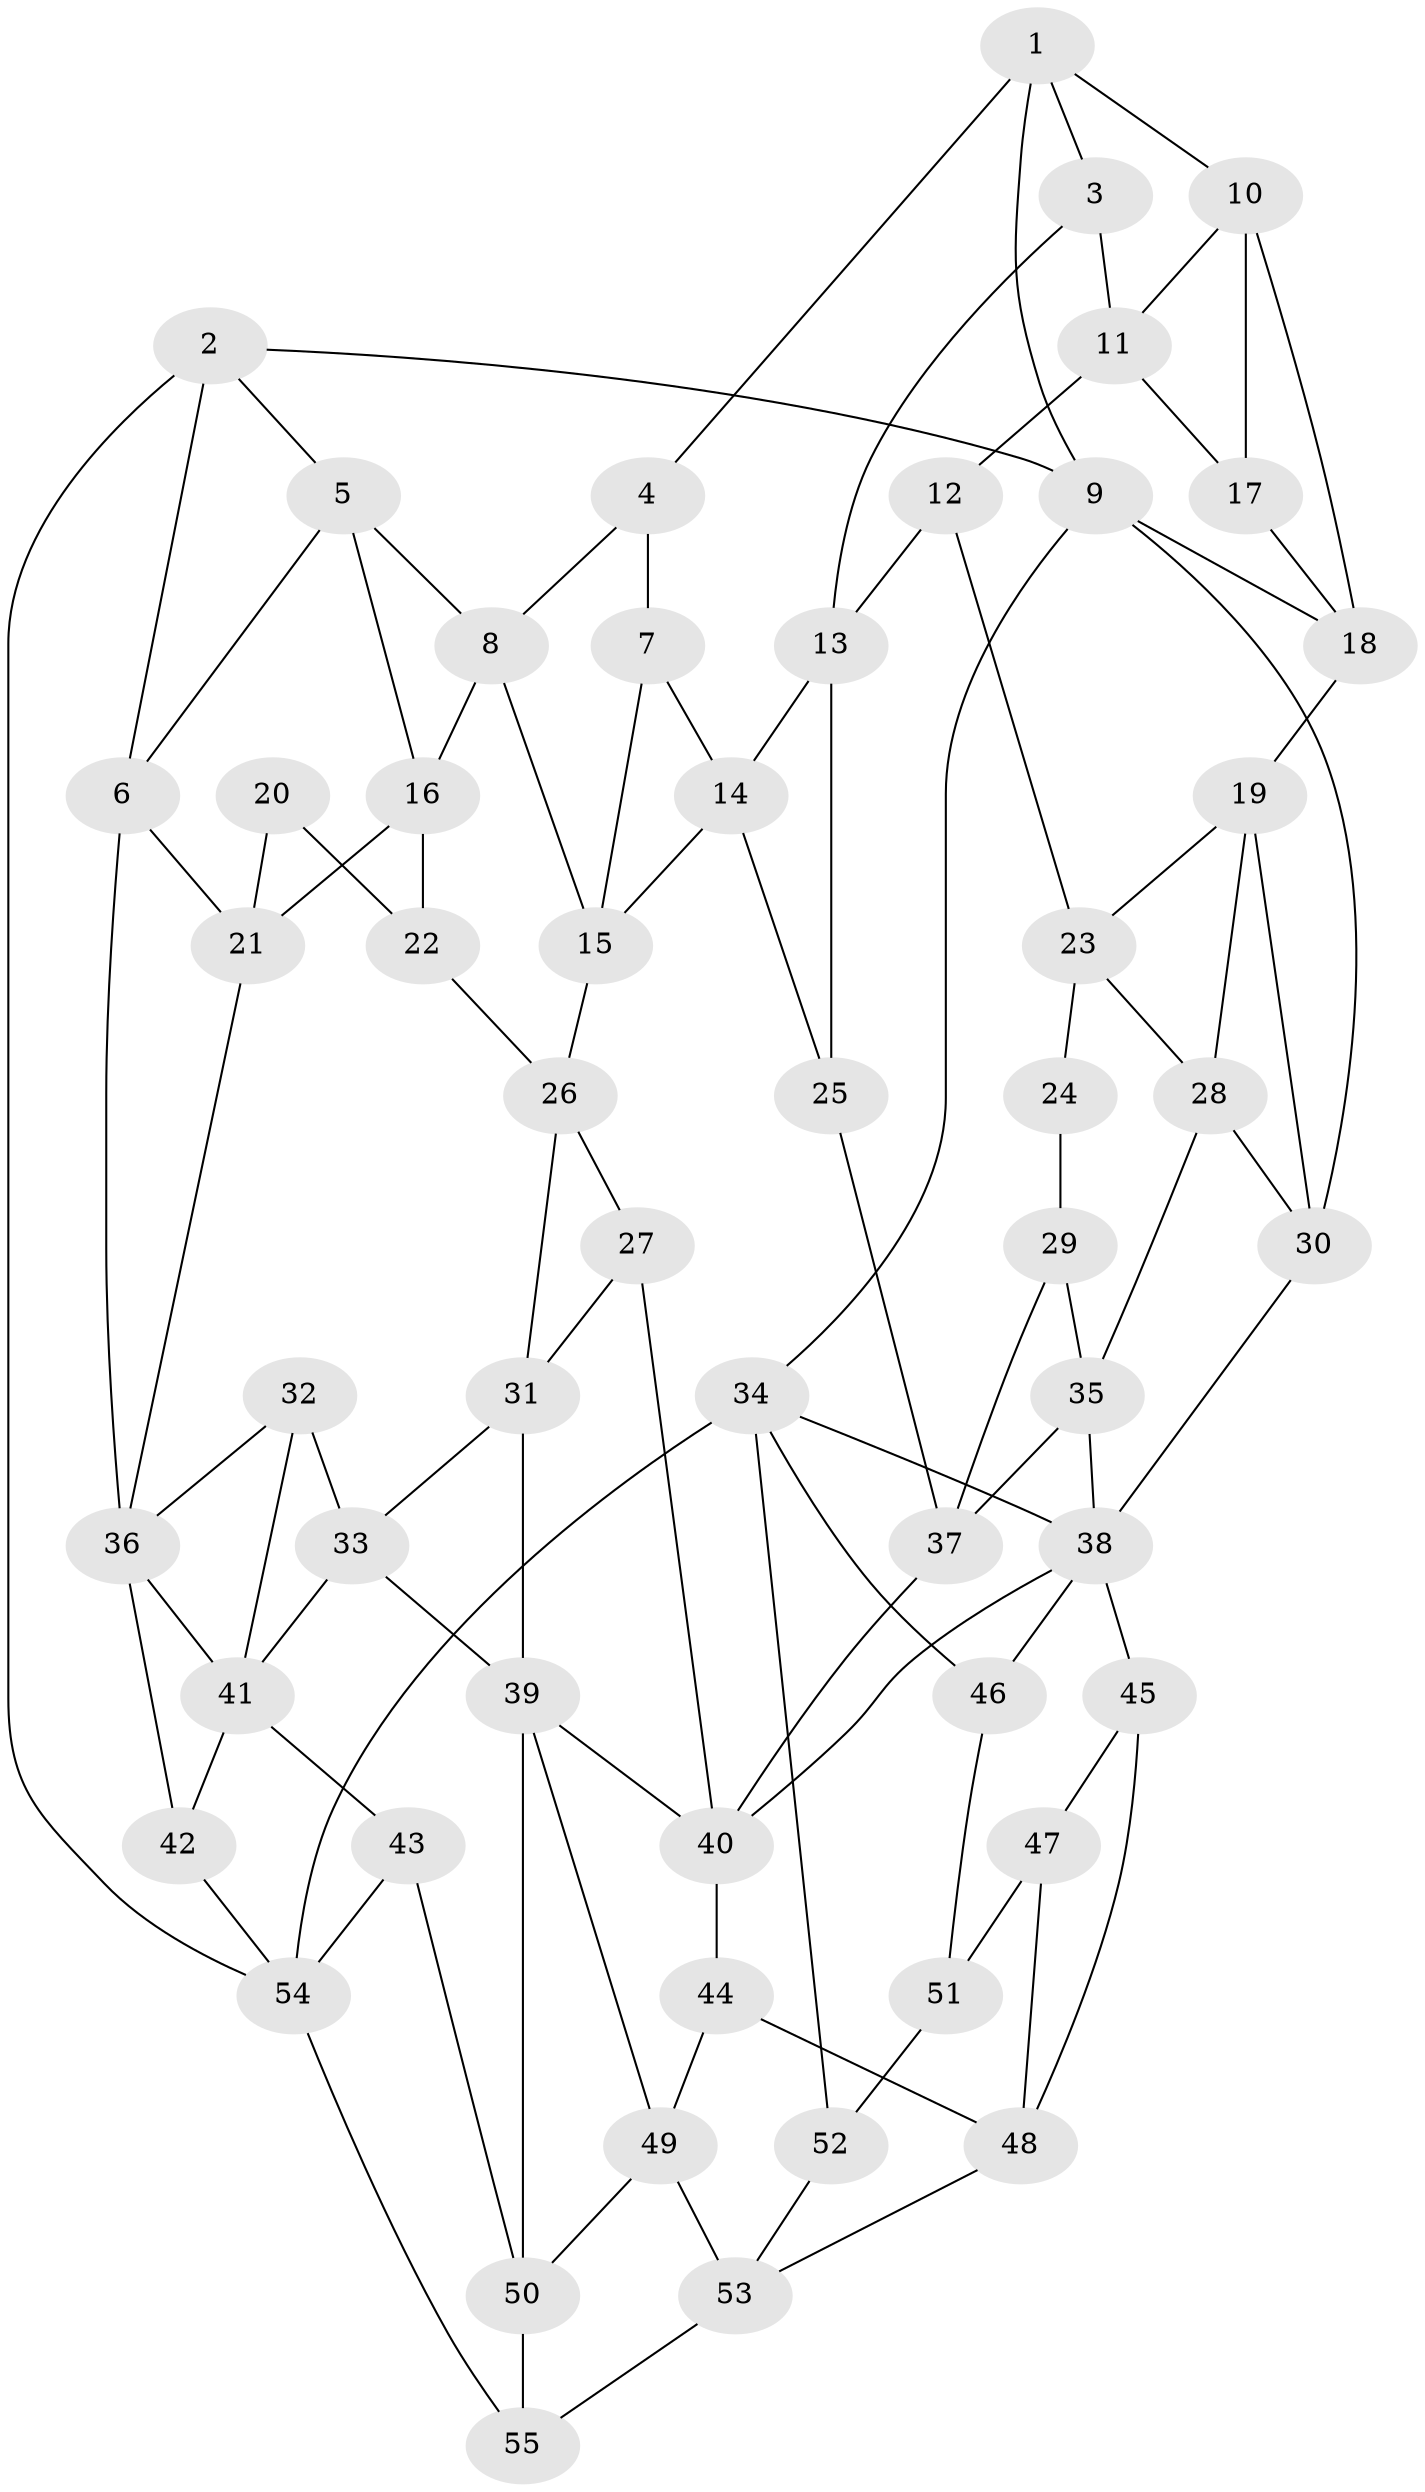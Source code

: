 // original degree distribution, {3: 0.01818181818181818, 4: 0.23636363636363636, 6: 0.21818181818181817, 5: 0.5272727272727272}
// Generated by graph-tools (version 1.1) at 2025/27/03/09/25 03:27:12]
// undirected, 55 vertices, 103 edges
graph export_dot {
graph [start="1"]
  node [color=gray90,style=filled];
  1;
  2;
  3;
  4;
  5;
  6;
  7;
  8;
  9;
  10;
  11;
  12;
  13;
  14;
  15;
  16;
  17;
  18;
  19;
  20;
  21;
  22;
  23;
  24;
  25;
  26;
  27;
  28;
  29;
  30;
  31;
  32;
  33;
  34;
  35;
  36;
  37;
  38;
  39;
  40;
  41;
  42;
  43;
  44;
  45;
  46;
  47;
  48;
  49;
  50;
  51;
  52;
  53;
  54;
  55;
  1 -- 3 [weight=1.0];
  1 -- 4 [weight=1.0];
  1 -- 9 [weight=1.0];
  1 -- 10 [weight=1.0];
  2 -- 5 [weight=1.0];
  2 -- 6 [weight=1.0];
  2 -- 9 [weight=1.0];
  2 -- 54 [weight=1.0];
  3 -- 11 [weight=1.0];
  3 -- 13 [weight=1.0];
  4 -- 7 [weight=2.0];
  4 -- 8 [weight=1.0];
  5 -- 6 [weight=1.0];
  5 -- 8 [weight=1.0];
  5 -- 16 [weight=1.0];
  6 -- 21 [weight=1.0];
  6 -- 36 [weight=1.0];
  7 -- 14 [weight=1.0];
  7 -- 15 [weight=1.0];
  8 -- 15 [weight=1.0];
  8 -- 16 [weight=1.0];
  9 -- 18 [weight=1.0];
  9 -- 30 [weight=1.0];
  9 -- 34 [weight=1.0];
  10 -- 11 [weight=1.0];
  10 -- 17 [weight=1.0];
  10 -- 18 [weight=1.0];
  11 -- 12 [weight=1.0];
  11 -- 17 [weight=1.0];
  12 -- 13 [weight=1.0];
  12 -- 23 [weight=1.0];
  13 -- 14 [weight=1.0];
  13 -- 25 [weight=1.0];
  14 -- 15 [weight=1.0];
  14 -- 25 [weight=1.0];
  15 -- 26 [weight=1.0];
  16 -- 21 [weight=1.0];
  16 -- 22 [weight=1.0];
  17 -- 18 [weight=1.0];
  18 -- 19 [weight=1.0];
  19 -- 23 [weight=1.0];
  19 -- 28 [weight=1.0];
  19 -- 30 [weight=1.0];
  20 -- 21 [weight=1.0];
  20 -- 22 [weight=2.0];
  21 -- 36 [weight=1.0];
  22 -- 26 [weight=1.0];
  23 -- 24 [weight=1.0];
  23 -- 28 [weight=1.0];
  24 -- 29 [weight=2.0];
  25 -- 37 [weight=2.0];
  26 -- 27 [weight=1.0];
  26 -- 31 [weight=1.0];
  27 -- 31 [weight=1.0];
  27 -- 40 [weight=1.0];
  28 -- 30 [weight=1.0];
  28 -- 35 [weight=1.0];
  29 -- 35 [weight=1.0];
  29 -- 37 [weight=1.0];
  30 -- 38 [weight=1.0];
  31 -- 33 [weight=1.0];
  31 -- 39 [weight=1.0];
  32 -- 33 [weight=1.0];
  32 -- 36 [weight=2.0];
  32 -- 41 [weight=1.0];
  33 -- 39 [weight=1.0];
  33 -- 41 [weight=1.0];
  34 -- 38 [weight=1.0];
  34 -- 46 [weight=1.0];
  34 -- 52 [weight=1.0];
  34 -- 54 [weight=1.0];
  35 -- 37 [weight=1.0];
  35 -- 38 [weight=1.0];
  36 -- 41 [weight=1.0];
  36 -- 42 [weight=1.0];
  37 -- 40 [weight=2.0];
  38 -- 40 [weight=1.0];
  38 -- 45 [weight=1.0];
  38 -- 46 [weight=1.0];
  39 -- 40 [weight=1.0];
  39 -- 49 [weight=1.0];
  39 -- 50 [weight=1.0];
  40 -- 44 [weight=1.0];
  41 -- 42 [weight=2.0];
  41 -- 43 [weight=1.0];
  42 -- 54 [weight=1.0];
  43 -- 50 [weight=1.0];
  43 -- 54 [weight=1.0];
  44 -- 48 [weight=1.0];
  44 -- 49 [weight=1.0];
  45 -- 47 [weight=1.0];
  45 -- 48 [weight=1.0];
  46 -- 51 [weight=1.0];
  47 -- 48 [weight=1.0];
  47 -- 51 [weight=2.0];
  48 -- 53 [weight=1.0];
  49 -- 50 [weight=1.0];
  49 -- 53 [weight=1.0];
  50 -- 55 [weight=1.0];
  51 -- 52 [weight=1.0];
  52 -- 53 [weight=1.0];
  53 -- 55 [weight=1.0];
  54 -- 55 [weight=1.0];
}
